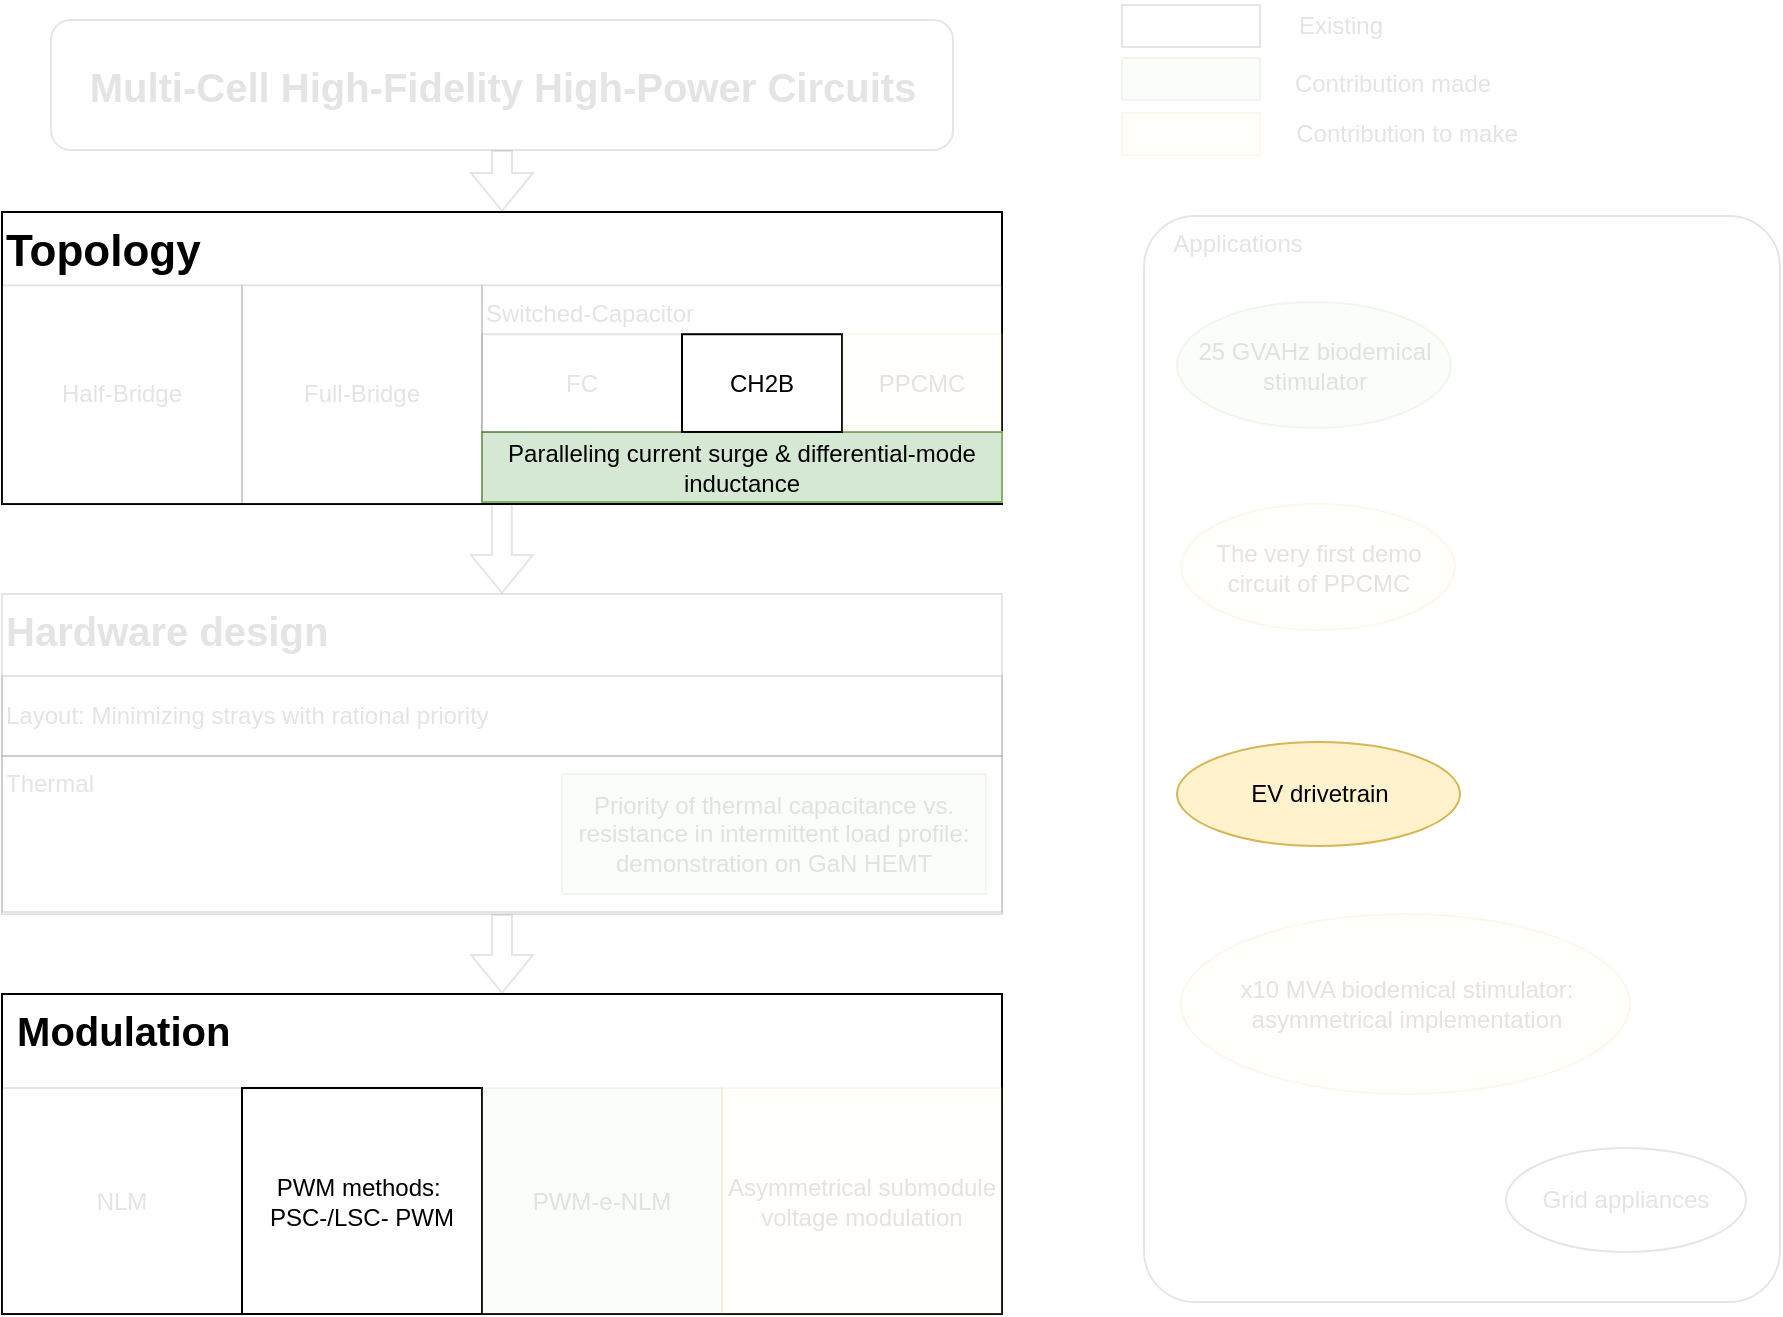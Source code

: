<mxfile version="24.0.9" type="github">
  <diagram id="C2fSY1v2SiZeoUbDoYyL" name="Page-1">
    <mxGraphModel dx="1499" dy="869" grid="1" gridSize="10" guides="1" tooltips="1" connect="1" arrows="1" fold="1" page="1" pageScale="1" pageWidth="1169" pageHeight="827" math="0" shadow="0">
      <root>
        <mxCell id="0" />
        <mxCell id="1" parent="0" />
        <mxCell id="amalOigmN-ex_Px7Ythu-1" value="&lt;h1 style=&quot;font-size: 20px;&quot;&gt;Multi-Cell High-Fidelity High-Power Circuits&lt;/h1&gt;" style="rounded=1;whiteSpace=wrap;html=1;opacity=10;textOpacity=10;" vertex="1" parent="1">
          <mxGeometry x="305.5" y="19" width="451" height="65" as="geometry" />
        </mxCell>
        <mxCell id="amalOigmN-ex_Px7Ythu-3" value="" style="shape=flexArrow;endArrow=classic;html=1;rounded=0;exitX=0.038;exitY=1.007;exitDx=0;exitDy=0;entryX=0.5;entryY=0;entryDx=0;entryDy=0;exitPerimeter=0;opacity=10;textOpacity=10;" edge="1" parent="1" source="amalOigmN-ex_Px7Ythu-25" target="amalOigmN-ex_Px7Ythu-19">
          <mxGeometry width="50" height="50" relative="1" as="geometry">
            <mxPoint x="530.73" y="259.905" as="sourcePoint" />
            <mxPoint x="531.27" y="306" as="targetPoint" />
          </mxGeometry>
        </mxCell>
        <mxCell id="amalOigmN-ex_Px7Ythu-33" value="" style="shape=flexArrow;endArrow=classic;html=1;rounded=0;exitX=0.5;exitY=1;exitDx=0;exitDy=0;entryX=0.5;entryY=0;entryDx=0;entryDy=0;opacity=10;textOpacity=10;" edge="1" parent="1" source="amalOigmN-ex_Px7Ythu-19" target="amalOigmN-ex_Px7Ythu-27">
          <mxGeometry width="50" height="50" relative="1" as="geometry">
            <mxPoint x="517" y="478" as="sourcePoint" />
            <mxPoint x="517" y="521" as="targetPoint" />
          </mxGeometry>
        </mxCell>
        <mxCell id="amalOigmN-ex_Px7Ythu-35" value="" style="shape=flexArrow;endArrow=classic;html=1;rounded=0;exitX=0.5;exitY=1;exitDx=0;exitDy=0;entryX=0.5;entryY=0;entryDx=0;entryDy=0;opacity=10;textOpacity=10;" edge="1" parent="1" source="amalOigmN-ex_Px7Ythu-1" target="amalOigmN-ex_Px7Ythu-2">
          <mxGeometry width="50" height="50" relative="1" as="geometry">
            <mxPoint x="527" y="67.52" as="sourcePoint" />
            <mxPoint x="527" y="110.52" as="targetPoint" />
          </mxGeometry>
        </mxCell>
        <mxCell id="amalOigmN-ex_Px7Ythu-67" value="" style="group;opacity=10;textOpacity=10;" vertex="1" connectable="0" parent="1">
          <mxGeometry x="841" y="9" width="139" height="26" as="geometry" />
        </mxCell>
        <mxCell id="amalOigmN-ex_Px7Ythu-59" value="" style="rounded=0;whiteSpace=wrap;html=1;opacity=10;textOpacity=10;" vertex="1" parent="amalOigmN-ex_Px7Ythu-67">
          <mxGeometry y="2.5" width="69" height="21" as="geometry" />
        </mxCell>
        <mxCell id="amalOigmN-ex_Px7Ythu-60" value="Existing" style="text;html=1;align=center;verticalAlign=middle;resizable=0;points=[];autosize=1;strokeColor=none;fillColor=none;opacity=10;textOpacity=10;" vertex="1" parent="amalOigmN-ex_Px7Ythu-67">
          <mxGeometry x="78" width="61" height="26" as="geometry" />
        </mxCell>
        <mxCell id="amalOigmN-ex_Px7Ythu-68" value="" style="group;opacity=10;textOpacity=10;" vertex="1" connectable="0" parent="1">
          <mxGeometry x="841" y="38" width="192" height="26" as="geometry" />
        </mxCell>
        <mxCell id="amalOigmN-ex_Px7Ythu-61" value="" style="rounded=0;whiteSpace=wrap;html=1;fillColor=#d5e8d4;strokeColor=#82b366;opacity=10;textOpacity=10;" vertex="1" parent="amalOigmN-ex_Px7Ythu-68">
          <mxGeometry width="69" height="21" as="geometry" />
        </mxCell>
        <mxCell id="amalOigmN-ex_Px7Ythu-62" value="Contribution made" style="text;html=1;align=center;verticalAlign=middle;resizable=0;points=[];autosize=1;strokeColor=none;fillColor=none;opacity=10;textOpacity=10;" vertex="1" parent="amalOigmN-ex_Px7Ythu-68">
          <mxGeometry x="78" width="114" height="26" as="geometry" />
        </mxCell>
        <mxCell id="amalOigmN-ex_Px7Ythu-69" value="" style="group;opacity=10;textOpacity=10;" vertex="1" connectable="0" parent="1">
          <mxGeometry x="841" y="63" width="206" height="26" as="geometry" />
        </mxCell>
        <mxCell id="amalOigmN-ex_Px7Ythu-63" value="" style="rounded=0;whiteSpace=wrap;html=1;fillColor=#fff2cc;strokeColor=#d6b656;opacity=10;textOpacity=10;" vertex="1" parent="amalOigmN-ex_Px7Ythu-69">
          <mxGeometry y="2.5" width="69" height="21" as="geometry" />
        </mxCell>
        <mxCell id="amalOigmN-ex_Px7Ythu-64" value="Contribution to make" style="text;html=1;align=center;verticalAlign=middle;resizable=0;points=[];autosize=1;strokeColor=none;fillColor=none;opacity=10;textOpacity=10;" vertex="1" parent="amalOigmN-ex_Px7Ythu-69">
          <mxGeometry x="78" width="128" height="26" as="geometry" />
        </mxCell>
        <mxCell id="amalOigmN-ex_Px7Ythu-45" value="&lt;div&gt;&amp;nbsp;&amp;nbsp;&amp;nbsp; Applications&lt;br&gt;&lt;/div&gt;" style="rounded=1;whiteSpace=wrap;html=1;align=left;verticalAlign=top;arcSize=8;opacity=10;textOpacity=10;" vertex="1" parent="1">
          <mxGeometry x="852" y="117" width="318" height="543" as="geometry" />
        </mxCell>
        <mxCell id="amalOigmN-ex_Px7Ythu-46" value="Grid appliances" style="ellipse;whiteSpace=wrap;html=1;opacity=10;textOpacity=10;" vertex="1" parent="1">
          <mxGeometry x="1033" y="583" width="120" height="52" as="geometry" />
        </mxCell>
        <mxCell id="amalOigmN-ex_Px7Ythu-47" value="EV drivetrain" style="ellipse;whiteSpace=wrap;html=1;fillColor=#fff2cc;strokeColor=#d6b656;" vertex="1" parent="1">
          <mxGeometry x="868.5" y="380" width="141.5" height="52" as="geometry" />
        </mxCell>
        <mxCell id="amalOigmN-ex_Px7Ythu-48" value="x10 MVA biodemical stimulator: asymmetrical implementation" style="ellipse;whiteSpace=wrap;html=1;fillColor=#fff2cc;strokeColor=#d6b656;opacity=10;textOpacity=10;" vertex="1" parent="1">
          <mxGeometry x="870.5" y="466" width="224.5" height="90" as="geometry" />
        </mxCell>
        <mxCell id="amalOigmN-ex_Px7Ythu-49" value="25 GVAHz biodemical stimulator" style="ellipse;whiteSpace=wrap;html=1;fillColor=#d5e8d4;strokeColor=#82b366;opacity=10;textOpacity=10;" vertex="1" parent="1">
          <mxGeometry x="868.5" y="160" width="137" height="63" as="geometry" />
        </mxCell>
        <mxCell id="amalOigmN-ex_Px7Ythu-50" value="The very first demo circuit of PPCMC" style="ellipse;whiteSpace=wrap;html=1;fillColor=#fff2cc;strokeColor=#d6b656;opacity=10;textOpacity=10;" vertex="1" parent="1">
          <mxGeometry x="870.5" y="261" width="137" height="63" as="geometry" />
        </mxCell>
        <mxCell id="amalOigmN-ex_Px7Ythu-2" value="&lt;font size=&quot;1&quot;&gt;&lt;b style=&quot;font-size: 22px;&quot;&gt;Topology&lt;/b&gt;&lt;/font&gt;" style="rounded=0;whiteSpace=wrap;html=1;align=left;verticalAlign=top;container=0;" vertex="1" parent="1">
          <mxGeometry x="281" y="115" width="500" height="146" as="geometry" />
        </mxCell>
        <mxCell id="amalOigmN-ex_Px7Ythu-25" value="Paralleling current surge &amp;amp; differential-mode inductance" style="rounded=0;whiteSpace=wrap;html=1;fillColor=#d5e8d4;strokeColor=#82b366;container=0;" vertex="1" parent="1">
          <mxGeometry x="521" y="225" width="260" height="35" as="geometry" />
        </mxCell>
        <mxCell id="amalOigmN-ex_Px7Ythu-4" value="Half-Bridge" style="rounded=0;whiteSpace=wrap;html=1;container=0;opacity=10;textOpacity=10;" vertex="1" parent="1">
          <mxGeometry x="281" y="151.67" width="120" height="109.33" as="geometry" />
        </mxCell>
        <mxCell id="amalOigmN-ex_Px7Ythu-5" value="&lt;div&gt;Full-Bridge&lt;/div&gt;" style="rounded=0;whiteSpace=wrap;html=1;container=0;opacity=10;textOpacity=10;" vertex="1" parent="1">
          <mxGeometry x="401" y="151.67" width="120" height="109.33" as="geometry" />
        </mxCell>
        <mxCell id="amalOigmN-ex_Px7Ythu-6" value="Switched-Capacitor" style="rounded=0;whiteSpace=wrap;html=1;verticalAlign=top;align=left;container=0;opacity=10;textOpacity=10;" vertex="1" parent="1">
          <mxGeometry x="521" y="151.67" width="260" height="73.33" as="geometry" />
        </mxCell>
        <mxCell id="amalOigmN-ex_Px7Ythu-7" value="FC" style="rounded=0;whiteSpace=wrap;html=1;container=0;opacity=10;textOpacity=10;" vertex="1" parent="1">
          <mxGeometry x="521" y="176.111" width="100" height="48.889" as="geometry" />
        </mxCell>
        <mxCell id="amalOigmN-ex_Px7Ythu-8" value="&lt;div&gt;CH2B&lt;br&gt;&lt;/div&gt;" style="rounded=0;whiteSpace=wrap;html=1;container=0;" vertex="1" parent="1">
          <mxGeometry x="621" y="176.111" width="80" height="48.889" as="geometry" />
        </mxCell>
        <mxCell id="amalOigmN-ex_Px7Ythu-9" value="&lt;div&gt;PPCMC&lt;br&gt;&lt;/div&gt;" style="rounded=0;whiteSpace=wrap;html=1;fillColor=#fff2cc;strokeColor=#d6b656;container=0;opacity=10;textOpacity=10;" vertex="1" parent="1">
          <mxGeometry x="701" y="176.111" width="80" height="48.889" as="geometry" />
        </mxCell>
        <mxCell id="amalOigmN-ex_Px7Ythu-19" value="&lt;div style=&quot;font-size: 20px;&quot;&gt;&lt;font style=&quot;font-size: 20px;&quot;&gt;&lt;b&gt;Hardware design&lt;/b&gt;&lt;br&gt;&lt;/font&gt;&lt;/div&gt;" style="rounded=0;whiteSpace=wrap;html=1;align=left;verticalAlign=top;container=0;opacity=10;textOpacity=10;" vertex="1" parent="1">
          <mxGeometry x="281" y="306" width="500" height="160" as="geometry" />
        </mxCell>
        <mxCell id="amalOigmN-ex_Px7Ythu-22" value="Layout: Minimizing strays with rational priority" style="rounded=0;whiteSpace=wrap;html=1;container=0;align=left;opacity=10;textOpacity=10;" vertex="1" parent="1">
          <mxGeometry x="281" y="347" width="500" height="40" as="geometry" />
        </mxCell>
        <mxCell id="amalOigmN-ex_Px7Ythu-24" value="Thermal" style="rounded=0;whiteSpace=wrap;html=1;container=0;align=left;verticalAlign=top;opacity=10;textOpacity=10;" vertex="1" parent="1">
          <mxGeometry x="281" y="387" width="500" height="78" as="geometry" />
        </mxCell>
        <mxCell id="amalOigmN-ex_Px7Ythu-26" value="Priority of thermal capacitance vs. resistance in intermittent load profile: demonstration on GaN HEMT" style="rounded=0;whiteSpace=wrap;html=1;fillColor=#d5e8d4;strokeColor=#82b366;opacity=10;textOpacity=10;" vertex="1" parent="1">
          <mxGeometry x="561" y="396" width="212" height="60" as="geometry" />
        </mxCell>
        <mxCell id="amalOigmN-ex_Px7Ythu-27" value="&lt;div style=&quot;font-size: 20px;&quot;&gt;&lt;font style=&quot;font-size: 20px;&quot;&gt;&lt;b&gt;&amp;nbsp;Modulation&lt;/b&gt;&lt;br&gt;&lt;/font&gt;&lt;/div&gt;" style="rounded=0;whiteSpace=wrap;html=1;align=left;verticalAlign=top;container=0;" vertex="1" parent="1">
          <mxGeometry x="281" y="506" width="500" height="160" as="geometry" />
        </mxCell>
        <mxCell id="amalOigmN-ex_Px7Ythu-28" value="NLM" style="rounded=0;whiteSpace=wrap;html=1;opacity=10;textOpacity=10;" vertex="1" parent="1">
          <mxGeometry x="281" y="553" width="120" height="113" as="geometry" />
        </mxCell>
        <mxCell id="amalOigmN-ex_Px7Ythu-29" value="&lt;div&gt;PWM methods:&amp;nbsp;&lt;/div&gt;&lt;div&gt;PSC-/LSC- PWM&lt;/div&gt;" style="rounded=0;whiteSpace=wrap;html=1;" vertex="1" parent="1">
          <mxGeometry x="401" y="553" width="120" height="113" as="geometry" />
        </mxCell>
        <mxCell id="amalOigmN-ex_Px7Ythu-30" value="PWM-e-NLM" style="rounded=0;whiteSpace=wrap;html=1;fillColor=#d5e8d4;strokeColor=#82b366;opacity=10;textOpacity=10;" vertex="1" parent="1">
          <mxGeometry x="521" y="553" width="120" height="113" as="geometry" />
        </mxCell>
        <mxCell id="amalOigmN-ex_Px7Ythu-31" value="Asymmetrical submodule voltage modulation" style="rounded=0;whiteSpace=wrap;html=1;fillColor=#fff2cc;strokeColor=#d6b656;opacity=10;textOpacity=10;" vertex="1" parent="1">
          <mxGeometry x="641" y="553" width="140" height="113" as="geometry" />
        </mxCell>
      </root>
    </mxGraphModel>
  </diagram>
</mxfile>

